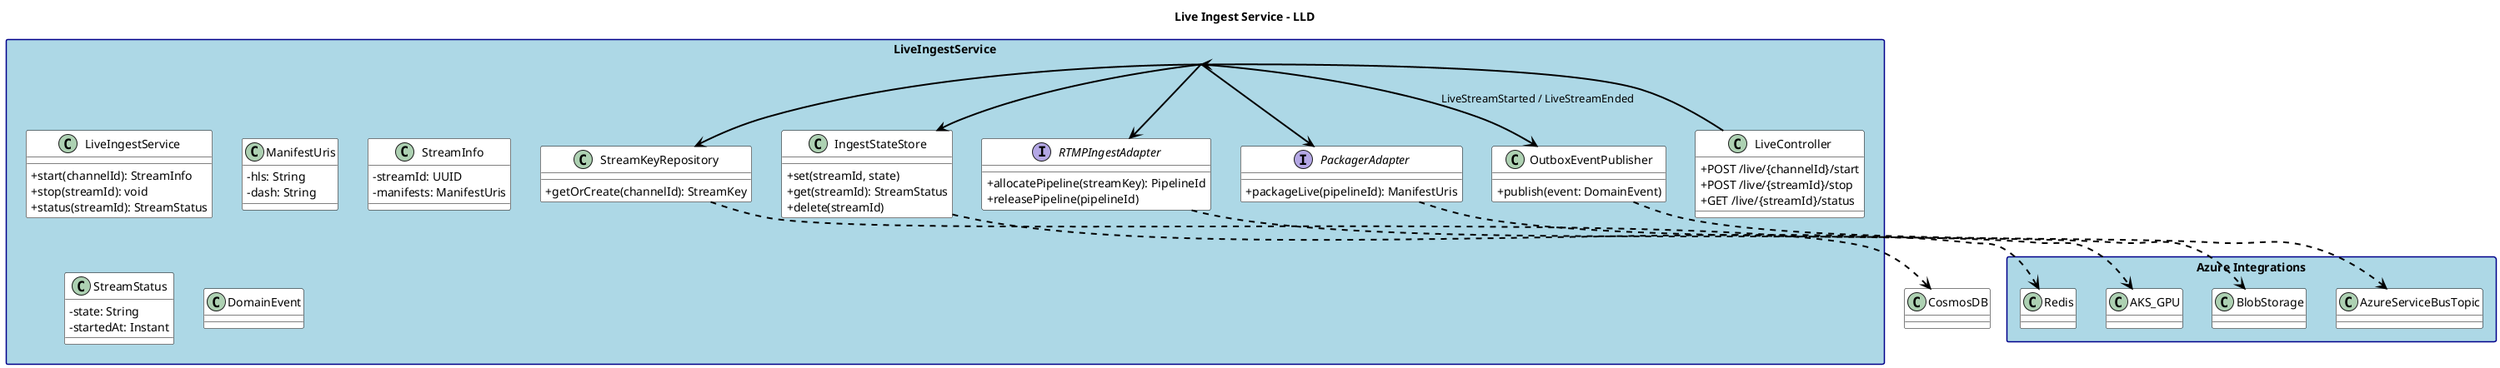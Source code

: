 @startuml
title Live Ingest Service - LLD

skinparam shadowing false
skinparam packageStyle rectangle
skinparam classAttributeIconSize 0
skinparam fontName "Helvetica"
skinparam titleFontName "Helvetica"
skinparam legendFontName "Helvetica"
skinparam noteFontName "Helvetica"
skinparam backgroundColor white
skinparam packageBackgroundColor lightblue
skinparam packageBorderColor darkblue
skinparam classBackgroundColor white
skinparam classBorderColor black
skinparam interfaceBackgroundColor lightgreen
skinparam interfaceBorderColor black
skinparam enumBackgroundColor lightyellow
skinparam enumBorderColor black
skinparam arrowColor black
skinparam arrowThickness 2


package "LiveIngestService" {
class LiveController {
+POST /live/{channelId}/start
+POST /live/{streamId}/stop
+GET /live/{streamId}/status
}

class LiveIngestService {
+start(channelId): StreamInfo
+stop(streamId): void
+status(streamId): StreamStatus
}

class StreamKeyRepository {
+getOrCreate(channelId): StreamKey
}

class IngestStateStore {
+set(streamId, state)
+get(streamId): StreamStatus
+delete(streamId)
}

interface RTMPIngestAdapter {
+allocatePipeline(streamKey): PipelineId
+releasePipeline(pipelineId)
}

interface PackagerAdapter {
+packageLive(pipelineId): ManifestUris
}

class ManifestUris {
-hls: String
-dash: String
}
class StreamInfo {
-streamId: UUID
-manifests: ManifestUris
}
class StreamStatus {
-state: String
-startedAt: Instant
}

class OutboxEventPublisher {
+publish(event: DomainEvent)
}
class DomainEvent {}
}

package "Azure Integrations" {
class AKS_GPU
class BlobStorage
class AzureServiceBusTopic
class Redis
}

LiveController --> LiveIngestService
LiveIngestService --> StreamKeyRepository
LiveIngestService --> RTMPIngestAdapter
LiveIngestService --> PackagerAdapter
LiveIngestService --> IngestStateStore
LiveIngestService --> OutboxEventPublisher : "LiveStreamStarted / LiveStreamEnded"
StreamKeyRepository ..> CosmosDB
RTMPIngestAdapter ..> AKS_GPU
PackagerAdapter ..> BlobStorage
IngestStateStore ..> Redis
OutboxEventPublisher ..> AzureServiceBusTopic

@enduml
